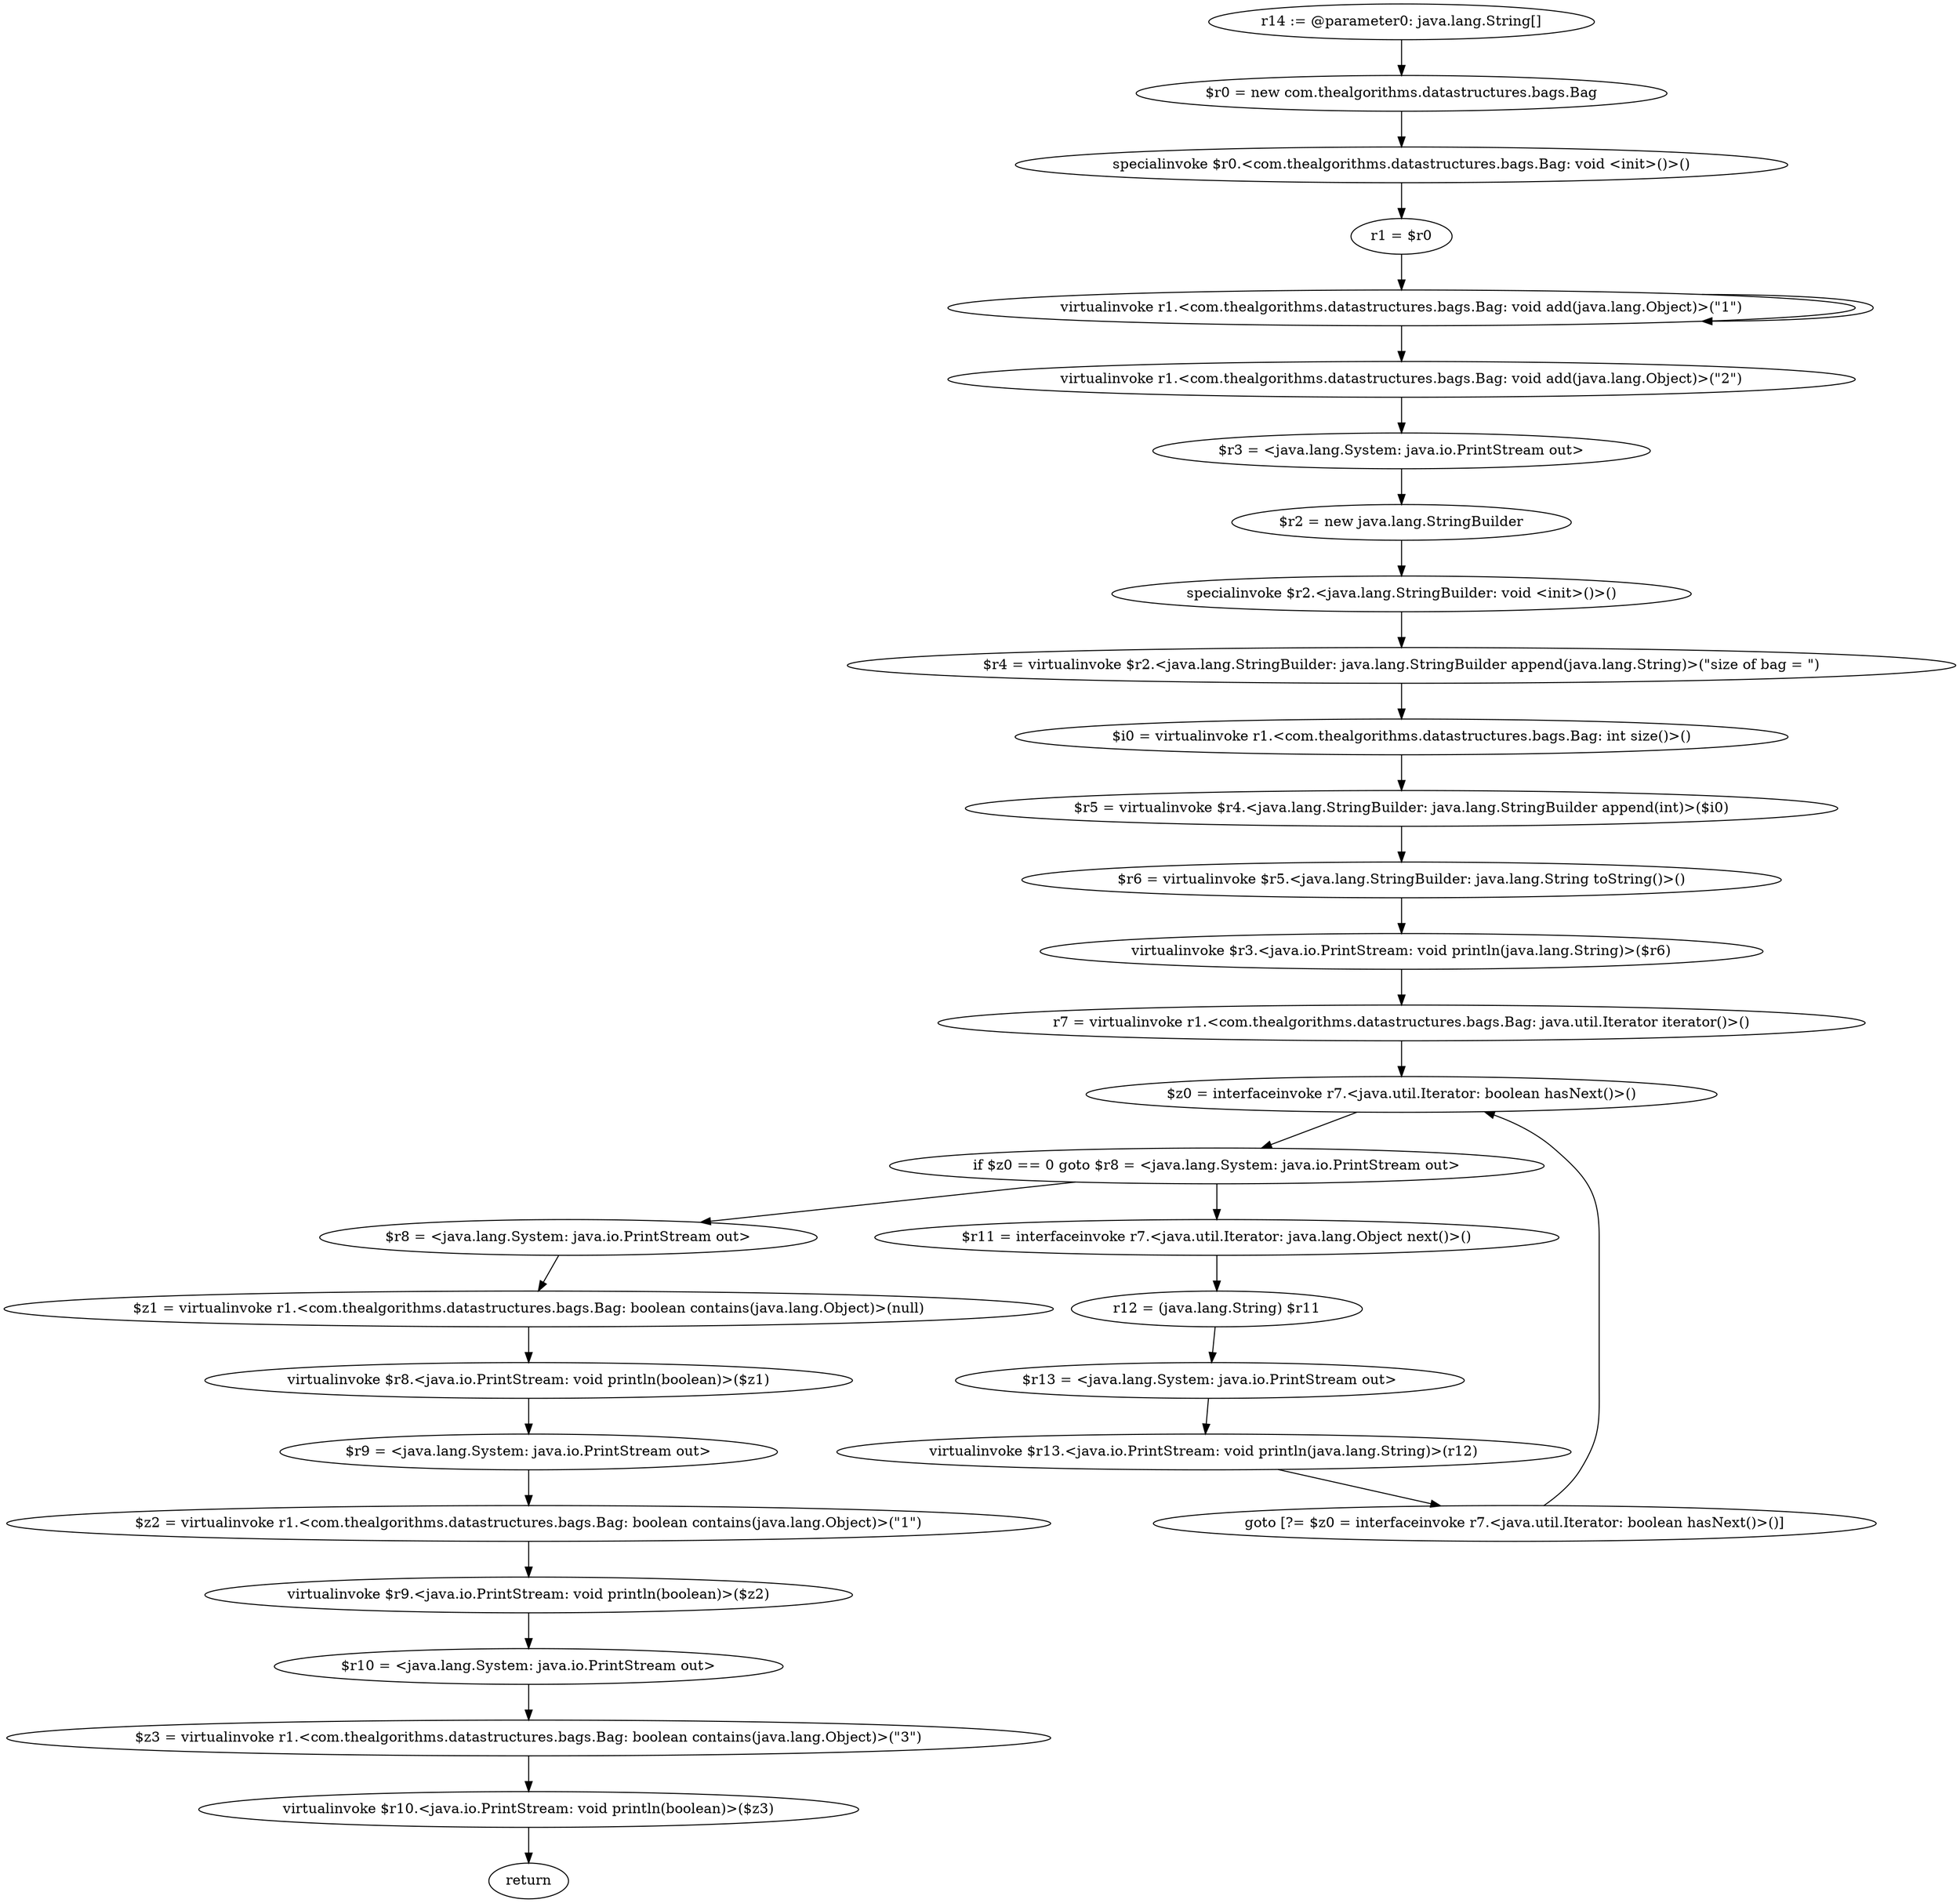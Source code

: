 digraph "unitGraph" {
    "r14 := @parameter0: java.lang.String[]"
    "$r0 = new com.thealgorithms.datastructures.bags.Bag"
    "specialinvoke $r0.<com.thealgorithms.datastructures.bags.Bag: void <init>()>()"
    "r1 = $r0"
    "virtualinvoke r1.<com.thealgorithms.datastructures.bags.Bag: void add(java.lang.Object)>(\"1\")"
    "virtualinvoke r1.<com.thealgorithms.datastructures.bags.Bag: void add(java.lang.Object)>(\"2\")"
    "$r3 = <java.lang.System: java.io.PrintStream out>"
    "$r2 = new java.lang.StringBuilder"
    "specialinvoke $r2.<java.lang.StringBuilder: void <init>()>()"
    "$r4 = virtualinvoke $r2.<java.lang.StringBuilder: java.lang.StringBuilder append(java.lang.String)>(\"size of bag = \")"
    "$i0 = virtualinvoke r1.<com.thealgorithms.datastructures.bags.Bag: int size()>()"
    "$r5 = virtualinvoke $r4.<java.lang.StringBuilder: java.lang.StringBuilder append(int)>($i0)"
    "$r6 = virtualinvoke $r5.<java.lang.StringBuilder: java.lang.String toString()>()"
    "virtualinvoke $r3.<java.io.PrintStream: void println(java.lang.String)>($r6)"
    "r7 = virtualinvoke r1.<com.thealgorithms.datastructures.bags.Bag: java.util.Iterator iterator()>()"
    "$z0 = interfaceinvoke r7.<java.util.Iterator: boolean hasNext()>()"
    "if $z0 == 0 goto $r8 = <java.lang.System: java.io.PrintStream out>"
    "$r11 = interfaceinvoke r7.<java.util.Iterator: java.lang.Object next()>()"
    "r12 = (java.lang.String) $r11"
    "$r13 = <java.lang.System: java.io.PrintStream out>"
    "virtualinvoke $r13.<java.io.PrintStream: void println(java.lang.String)>(r12)"
    "goto [?= $z0 = interfaceinvoke r7.<java.util.Iterator: boolean hasNext()>()]"
    "$r8 = <java.lang.System: java.io.PrintStream out>"
    "$z1 = virtualinvoke r1.<com.thealgorithms.datastructures.bags.Bag: boolean contains(java.lang.Object)>(null)"
    "virtualinvoke $r8.<java.io.PrintStream: void println(boolean)>($z1)"
    "$r9 = <java.lang.System: java.io.PrintStream out>"
    "$z2 = virtualinvoke r1.<com.thealgorithms.datastructures.bags.Bag: boolean contains(java.lang.Object)>(\"1\")"
    "virtualinvoke $r9.<java.io.PrintStream: void println(boolean)>($z2)"
    "$r10 = <java.lang.System: java.io.PrintStream out>"
    "$z3 = virtualinvoke r1.<com.thealgorithms.datastructures.bags.Bag: boolean contains(java.lang.Object)>(\"3\")"
    "virtualinvoke $r10.<java.io.PrintStream: void println(boolean)>($z3)"
    "return"
    "r14 := @parameter0: java.lang.String[]"->"$r0 = new com.thealgorithms.datastructures.bags.Bag";
    "$r0 = new com.thealgorithms.datastructures.bags.Bag"->"specialinvoke $r0.<com.thealgorithms.datastructures.bags.Bag: void <init>()>()";
    "specialinvoke $r0.<com.thealgorithms.datastructures.bags.Bag: void <init>()>()"->"r1 = $r0";
    "r1 = $r0"->"virtualinvoke r1.<com.thealgorithms.datastructures.bags.Bag: void add(java.lang.Object)>(\"1\")";
    "virtualinvoke r1.<com.thealgorithms.datastructures.bags.Bag: void add(java.lang.Object)>(\"1\")"->"virtualinvoke r1.<com.thealgorithms.datastructures.bags.Bag: void add(java.lang.Object)>(\"1\")";
    "virtualinvoke r1.<com.thealgorithms.datastructures.bags.Bag: void add(java.lang.Object)>(\"1\")"->"virtualinvoke r1.<com.thealgorithms.datastructures.bags.Bag: void add(java.lang.Object)>(\"2\")";
    "virtualinvoke r1.<com.thealgorithms.datastructures.bags.Bag: void add(java.lang.Object)>(\"2\")"->"$r3 = <java.lang.System: java.io.PrintStream out>";
    "$r3 = <java.lang.System: java.io.PrintStream out>"->"$r2 = new java.lang.StringBuilder";
    "$r2 = new java.lang.StringBuilder"->"specialinvoke $r2.<java.lang.StringBuilder: void <init>()>()";
    "specialinvoke $r2.<java.lang.StringBuilder: void <init>()>()"->"$r4 = virtualinvoke $r2.<java.lang.StringBuilder: java.lang.StringBuilder append(java.lang.String)>(\"size of bag = \")";
    "$r4 = virtualinvoke $r2.<java.lang.StringBuilder: java.lang.StringBuilder append(java.lang.String)>(\"size of bag = \")"->"$i0 = virtualinvoke r1.<com.thealgorithms.datastructures.bags.Bag: int size()>()";
    "$i0 = virtualinvoke r1.<com.thealgorithms.datastructures.bags.Bag: int size()>()"->"$r5 = virtualinvoke $r4.<java.lang.StringBuilder: java.lang.StringBuilder append(int)>($i0)";
    "$r5 = virtualinvoke $r4.<java.lang.StringBuilder: java.lang.StringBuilder append(int)>($i0)"->"$r6 = virtualinvoke $r5.<java.lang.StringBuilder: java.lang.String toString()>()";
    "$r6 = virtualinvoke $r5.<java.lang.StringBuilder: java.lang.String toString()>()"->"virtualinvoke $r3.<java.io.PrintStream: void println(java.lang.String)>($r6)";
    "virtualinvoke $r3.<java.io.PrintStream: void println(java.lang.String)>($r6)"->"r7 = virtualinvoke r1.<com.thealgorithms.datastructures.bags.Bag: java.util.Iterator iterator()>()";
    "r7 = virtualinvoke r1.<com.thealgorithms.datastructures.bags.Bag: java.util.Iterator iterator()>()"->"$z0 = interfaceinvoke r7.<java.util.Iterator: boolean hasNext()>()";
    "$z0 = interfaceinvoke r7.<java.util.Iterator: boolean hasNext()>()"->"if $z0 == 0 goto $r8 = <java.lang.System: java.io.PrintStream out>";
    "if $z0 == 0 goto $r8 = <java.lang.System: java.io.PrintStream out>"->"$r11 = interfaceinvoke r7.<java.util.Iterator: java.lang.Object next()>()";
    "if $z0 == 0 goto $r8 = <java.lang.System: java.io.PrintStream out>"->"$r8 = <java.lang.System: java.io.PrintStream out>";
    "$r11 = interfaceinvoke r7.<java.util.Iterator: java.lang.Object next()>()"->"r12 = (java.lang.String) $r11";
    "r12 = (java.lang.String) $r11"->"$r13 = <java.lang.System: java.io.PrintStream out>";
    "$r13 = <java.lang.System: java.io.PrintStream out>"->"virtualinvoke $r13.<java.io.PrintStream: void println(java.lang.String)>(r12)";
    "virtualinvoke $r13.<java.io.PrintStream: void println(java.lang.String)>(r12)"->"goto [?= $z0 = interfaceinvoke r7.<java.util.Iterator: boolean hasNext()>()]";
    "goto [?= $z0 = interfaceinvoke r7.<java.util.Iterator: boolean hasNext()>()]"->"$z0 = interfaceinvoke r7.<java.util.Iterator: boolean hasNext()>()";
    "$r8 = <java.lang.System: java.io.PrintStream out>"->"$z1 = virtualinvoke r1.<com.thealgorithms.datastructures.bags.Bag: boolean contains(java.lang.Object)>(null)";
    "$z1 = virtualinvoke r1.<com.thealgorithms.datastructures.bags.Bag: boolean contains(java.lang.Object)>(null)"->"virtualinvoke $r8.<java.io.PrintStream: void println(boolean)>($z1)";
    "virtualinvoke $r8.<java.io.PrintStream: void println(boolean)>($z1)"->"$r9 = <java.lang.System: java.io.PrintStream out>";
    "$r9 = <java.lang.System: java.io.PrintStream out>"->"$z2 = virtualinvoke r1.<com.thealgorithms.datastructures.bags.Bag: boolean contains(java.lang.Object)>(\"1\")";
    "$z2 = virtualinvoke r1.<com.thealgorithms.datastructures.bags.Bag: boolean contains(java.lang.Object)>(\"1\")"->"virtualinvoke $r9.<java.io.PrintStream: void println(boolean)>($z2)";
    "virtualinvoke $r9.<java.io.PrintStream: void println(boolean)>($z2)"->"$r10 = <java.lang.System: java.io.PrintStream out>";
    "$r10 = <java.lang.System: java.io.PrintStream out>"->"$z3 = virtualinvoke r1.<com.thealgorithms.datastructures.bags.Bag: boolean contains(java.lang.Object)>(\"3\")";
    "$z3 = virtualinvoke r1.<com.thealgorithms.datastructures.bags.Bag: boolean contains(java.lang.Object)>(\"3\")"->"virtualinvoke $r10.<java.io.PrintStream: void println(boolean)>($z3)";
    "virtualinvoke $r10.<java.io.PrintStream: void println(boolean)>($z3)"->"return";
}
